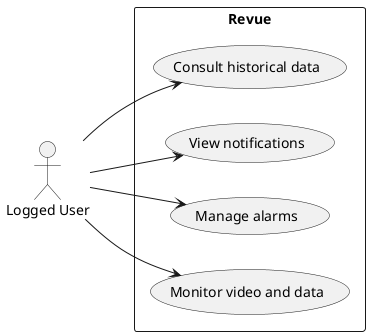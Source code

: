 @startuml

left to right direction
actor "Logged User" as user
rectangle "Revue" {
  usecase "Consult historical data" as UC4
  usecase "View notifications" as UC3
  usecase "Manage alarms" as UC2
  usecase "Monitor video and data" as UC1
}
user --> UC1
user --> UC2
user --> UC3
user --> UC4

@enduml
